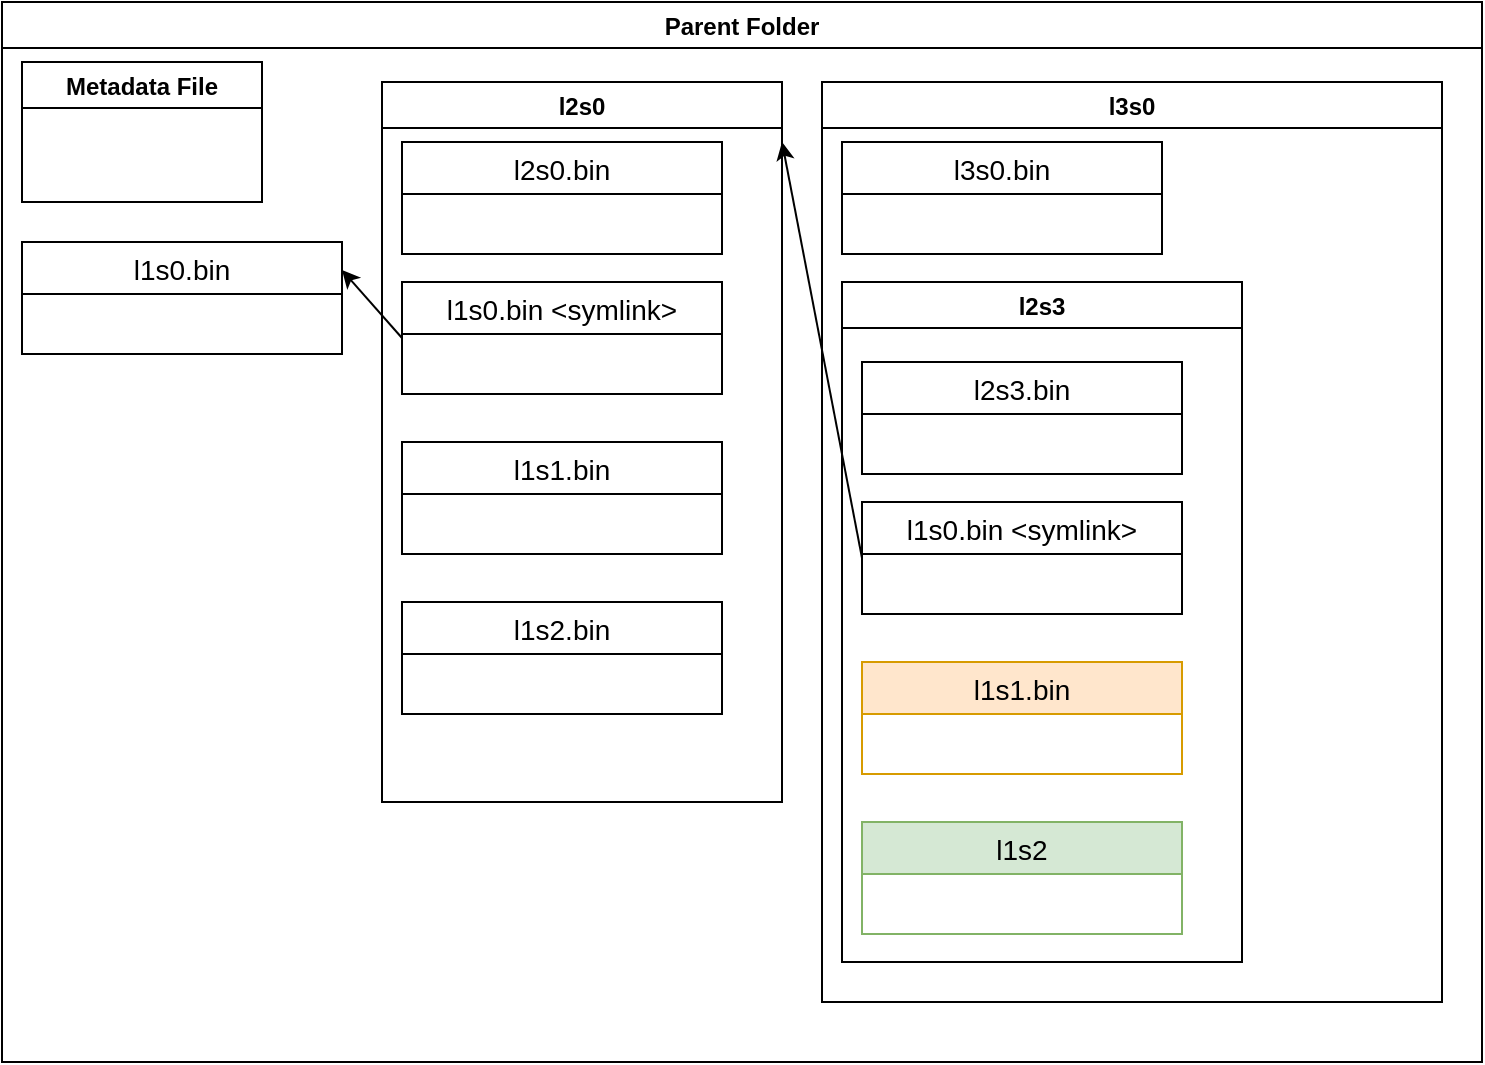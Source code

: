 <mxfile version="25.0.2">
  <diagram id="R2lEEEUBdFMjLlhIrx00" name="Page-1">
    <mxGraphModel dx="811" dy="779" grid="1" gridSize="10" guides="1" tooltips="1" connect="1" arrows="1" fold="1" page="1" pageScale="1" pageWidth="850" pageHeight="1100" math="0" shadow="0" extFonts="Permanent Marker^https://fonts.googleapis.com/css?family=Permanent+Marker">
      <root>
        <mxCell id="0" />
        <mxCell id="1" parent="0" />
        <mxCell id="LrgFrGgnKRn9gnrKyvN1-1" value="Parent Folder" style="swimlane;" parent="1" vertex="1">
          <mxGeometry x="30" y="30" width="740" height="530" as="geometry" />
        </mxCell>
        <mxCell id="LrgFrGgnKRn9gnrKyvN1-2" value="Metadata File" style="swimlane;" parent="LrgFrGgnKRn9gnrKyvN1-1" vertex="1">
          <mxGeometry x="10" y="30" width="120" height="70" as="geometry" />
        </mxCell>
        <mxCell id="LrgFrGgnKRn9gnrKyvN1-5" value="l1s0.bin" style="swimlane;fontStyle=0;childLayout=stackLayout;horizontal=1;startSize=26;horizontalStack=0;resizeParent=1;resizeParentMax=0;resizeLast=0;collapsible=1;marginBottom=0;align=center;fontSize=14;" parent="LrgFrGgnKRn9gnrKyvN1-1" vertex="1">
          <mxGeometry x="10" y="120" width="160" height="56" as="geometry" />
        </mxCell>
        <mxCell id="LrgFrGgnKRn9gnrKyvN1-13" value="l2s0" style="swimlane;" parent="LrgFrGgnKRn9gnrKyvN1-1" vertex="1">
          <mxGeometry x="190" y="40" width="200" height="360" as="geometry" />
        </mxCell>
        <mxCell id="LrgFrGgnKRn9gnrKyvN1-14" value="l1s1.bin" style="swimlane;fontStyle=0;childLayout=stackLayout;horizontal=1;startSize=26;horizontalStack=0;resizeParent=1;resizeParentMax=0;resizeLast=0;collapsible=1;marginBottom=0;align=center;fontSize=14;" parent="LrgFrGgnKRn9gnrKyvN1-13" vertex="1">
          <mxGeometry x="10" y="180" width="160" height="56" as="geometry" />
        </mxCell>
        <mxCell id="LrgFrGgnKRn9gnrKyvN1-19" value="l1s2.bin" style="swimlane;fontStyle=0;childLayout=stackLayout;horizontal=1;startSize=26;horizontalStack=0;resizeParent=1;resizeParentMax=0;resizeLast=0;collapsible=1;marginBottom=0;align=center;fontSize=14;" parent="LrgFrGgnKRn9gnrKyvN1-13" vertex="1">
          <mxGeometry x="10" y="260" width="160" height="56" as="geometry" />
        </mxCell>
        <mxCell id="bSfFazO2sdlBXLFyj9ll-1" value="l1s0.bin &lt;symlink&gt;" style="swimlane;fontStyle=0;childLayout=stackLayout;horizontal=1;startSize=26;horizontalStack=0;resizeParent=1;resizeParentMax=0;resizeLast=0;collapsible=1;marginBottom=0;align=center;fontSize=14;" parent="LrgFrGgnKRn9gnrKyvN1-13" vertex="1">
          <mxGeometry x="10" y="100" width="160" height="56" as="geometry" />
        </mxCell>
        <mxCell id="4vRg7ryh365NJeflJvV3-1" value="l2s0.bin" style="swimlane;fontStyle=0;childLayout=stackLayout;horizontal=1;startSize=26;horizontalStack=0;resizeParent=1;resizeParentMax=0;resizeLast=0;collapsible=1;marginBottom=0;align=center;fontSize=14;" vertex="1" parent="LrgFrGgnKRn9gnrKyvN1-13">
          <mxGeometry x="10" y="30" width="160" height="56" as="geometry" />
        </mxCell>
        <mxCell id="LrgFrGgnKRn9gnrKyvN1-23" value="l3s0" style="swimlane;" parent="LrgFrGgnKRn9gnrKyvN1-1" vertex="1">
          <mxGeometry x="410" y="40" width="310" height="460" as="geometry" />
        </mxCell>
        <mxCell id="LrgFrGgnKRn9gnrKyvN1-32" value="l2s3" style="swimlane;" parent="LrgFrGgnKRn9gnrKyvN1-23" vertex="1">
          <mxGeometry x="10" y="100" width="200" height="340" as="geometry" />
        </mxCell>
        <mxCell id="LrgFrGgnKRn9gnrKyvN1-33" value="l1s1.bin" style="swimlane;fontStyle=0;childLayout=stackLayout;horizontal=1;startSize=26;horizontalStack=0;resizeParent=1;resizeParentMax=0;resizeLast=0;collapsible=1;marginBottom=0;align=center;fontSize=14;fillColor=#ffe6cc;strokeColor=#d79b00;" parent="LrgFrGgnKRn9gnrKyvN1-32" vertex="1">
          <mxGeometry x="10" y="190" width="160" height="56" as="geometry" />
        </mxCell>
        <mxCell id="LrgFrGgnKRn9gnrKyvN1-37" value="l1s2" style="swimlane;fontStyle=0;childLayout=stackLayout;horizontal=1;startSize=26;horizontalStack=0;resizeParent=1;resizeParentMax=0;resizeLast=0;collapsible=1;marginBottom=0;align=center;fontSize=14;fillColor=#d5e8d4;strokeColor=#82b366;" parent="LrgFrGgnKRn9gnrKyvN1-32" vertex="1">
          <mxGeometry x="10" y="270" width="160" height="56" as="geometry" />
        </mxCell>
        <mxCell id="bSfFazO2sdlBXLFyj9ll-3" value="l1s0.bin &lt;symlink&gt;" style="swimlane;fontStyle=0;childLayout=stackLayout;horizontal=1;startSize=26;horizontalStack=0;resizeParent=1;resizeParentMax=0;resizeLast=0;collapsible=1;marginBottom=0;align=center;fontSize=14;" parent="LrgFrGgnKRn9gnrKyvN1-32" vertex="1">
          <mxGeometry x="10" y="110" width="160" height="56" as="geometry" />
        </mxCell>
        <mxCell id="4vRg7ryh365NJeflJvV3-2" value="l2s3.bin" style="swimlane;fontStyle=0;childLayout=stackLayout;horizontal=1;startSize=26;horizontalStack=0;resizeParent=1;resizeParentMax=0;resizeLast=0;collapsible=1;marginBottom=0;align=center;fontSize=14;" vertex="1" parent="LrgFrGgnKRn9gnrKyvN1-32">
          <mxGeometry x="10" y="40" width="160" height="56" as="geometry" />
        </mxCell>
        <mxCell id="4vRg7ryh365NJeflJvV3-3" value="l3s0.bin" style="swimlane;fontStyle=0;childLayout=stackLayout;horizontal=1;startSize=26;horizontalStack=0;resizeParent=1;resizeParentMax=0;resizeLast=0;collapsible=1;marginBottom=0;align=center;fontSize=14;" vertex="1" parent="LrgFrGgnKRn9gnrKyvN1-23">
          <mxGeometry x="10" y="30" width="160" height="56" as="geometry" />
        </mxCell>
        <mxCell id="bSfFazO2sdlBXLFyj9ll-2" value="" style="endArrow=classic;html=1;rounded=0;entryX=1;entryY=0.25;entryDx=0;entryDy=0;exitX=0;exitY=0.5;exitDx=0;exitDy=0;" parent="LrgFrGgnKRn9gnrKyvN1-1" source="bSfFazO2sdlBXLFyj9ll-1" target="LrgFrGgnKRn9gnrKyvN1-5" edge="1">
          <mxGeometry width="50" height="50" relative="1" as="geometry">
            <mxPoint x="350" y="400" as="sourcePoint" />
            <mxPoint x="400" y="350" as="targetPoint" />
          </mxGeometry>
        </mxCell>
        <mxCell id="bSfFazO2sdlBXLFyj9ll-4" value="" style="endArrow=classic;html=1;rounded=0;exitX=0;exitY=0.5;exitDx=0;exitDy=0;" parent="1" source="bSfFazO2sdlBXLFyj9ll-3" edge="1">
          <mxGeometry width="50" height="50" relative="1" as="geometry">
            <mxPoint x="380" y="430" as="sourcePoint" />
            <mxPoint x="420" y="100" as="targetPoint" />
          </mxGeometry>
        </mxCell>
      </root>
    </mxGraphModel>
  </diagram>
</mxfile>

